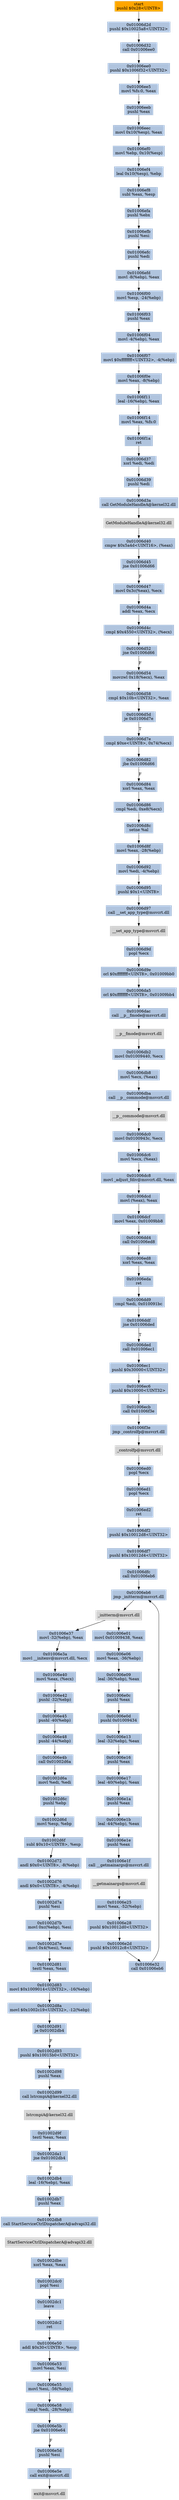 digraph G {
node[shape=rectangle,style=filled,fillcolor=lightsteelblue,color=lightsteelblue]
bgcolor="transparent"
a0x01006d2bpushl_0x28UINT8[label="start\npushl $0x28<UINT8>",color="lightgrey",fillcolor="orange"];
a0x01006d2dpushl_0x10025a8UINT32[label="0x01006d2d\npushl $0x10025a8<UINT32>"];
a0x01006d32call_0x01006ee0[label="0x01006d32\ncall 0x01006ee0"];
a0x01006ee0pushl_0x1006f32UINT32[label="0x01006ee0\npushl $0x1006f32<UINT32>"];
a0x01006ee5movl_fs_0_eax[label="0x01006ee5\nmovl %fs:0, %eax"];
a0x01006eebpushl_eax[label="0x01006eeb\npushl %eax"];
a0x01006eecmovl_0x10esp__eax[label="0x01006eec\nmovl 0x10(%esp), %eax"];
a0x01006ef0movl_ebp_0x10esp_[label="0x01006ef0\nmovl %ebp, 0x10(%esp)"];
a0x01006ef4leal_0x10esp__ebp[label="0x01006ef4\nleal 0x10(%esp), %ebp"];
a0x01006ef8subl_eax_esp[label="0x01006ef8\nsubl %eax, %esp"];
a0x01006efapushl_ebx[label="0x01006efa\npushl %ebx"];
a0x01006efbpushl_esi[label="0x01006efb\npushl %esi"];
a0x01006efcpushl_edi[label="0x01006efc\npushl %edi"];
a0x01006efdmovl__8ebp__eax[label="0x01006efd\nmovl -8(%ebp), %eax"];
a0x01006f00movl_esp__24ebp_[label="0x01006f00\nmovl %esp, -24(%ebp)"];
a0x01006f03pushl_eax[label="0x01006f03\npushl %eax"];
a0x01006f04movl__4ebp__eax[label="0x01006f04\nmovl -4(%ebp), %eax"];
a0x01006f07movl_0xffffffffUINT32__4ebp_[label="0x01006f07\nmovl $0xffffffff<UINT32>, -4(%ebp)"];
a0x01006f0emovl_eax__8ebp_[label="0x01006f0e\nmovl %eax, -8(%ebp)"];
a0x01006f11leal__16ebp__eax[label="0x01006f11\nleal -16(%ebp), %eax"];
a0x01006f14movl_eax_fs_0[label="0x01006f14\nmovl %eax, %fs:0"];
a0x01006f1aret[label="0x01006f1a\nret"];
a0x01006d37xorl_edi_edi[label="0x01006d37\nxorl %edi, %edi"];
a0x01006d39pushl_edi[label="0x01006d39\npushl %edi"];
a0x01006d3acall_GetModuleHandleA_kernel32_dll[label="0x01006d3a\ncall GetModuleHandleA@kernel32.dll"];
GetModuleHandleA_kernel32_dll[label="GetModuleHandleA@kernel32.dll",color="lightgrey",fillcolor="lightgrey"];
a0x01006d40cmpw_0x5a4dUINT16_eax_[label="0x01006d40\ncmpw $0x5a4d<UINT16>, (%eax)"];
a0x01006d45jne_0x01006d66[label="0x01006d45\njne 0x01006d66"];
a0x01006d47movl_0x3ceax__ecx[label="0x01006d47\nmovl 0x3c(%eax), %ecx"];
a0x01006d4aaddl_eax_ecx[label="0x01006d4a\naddl %eax, %ecx"];
a0x01006d4ccmpl_0x4550UINT32_ecx_[label="0x01006d4c\ncmpl $0x4550<UINT32>, (%ecx)"];
a0x01006d52jne_0x01006d66[label="0x01006d52\njne 0x01006d66"];
a0x01006d54movzwl_0x18ecx__eax[label="0x01006d54\nmovzwl 0x18(%ecx), %eax"];
a0x01006d58cmpl_0x10bUINT32_eax[label="0x01006d58\ncmpl $0x10b<UINT32>, %eax"];
a0x01006d5dje_0x01006d7e[label="0x01006d5d\nje 0x01006d7e"];
a0x01006d7ecmpl_0xeUINT8_0x74ecx_[label="0x01006d7e\ncmpl $0xe<UINT8>, 0x74(%ecx)"];
a0x01006d82jbe_0x01006d66[label="0x01006d82\njbe 0x01006d66"];
a0x01006d84xorl_eax_eax[label="0x01006d84\nxorl %eax, %eax"];
a0x01006d86cmpl_edi_0xe8ecx_[label="0x01006d86\ncmpl %edi, 0xe8(%ecx)"];
a0x01006d8csetne_al[label="0x01006d8c\nsetne %al"];
a0x01006d8fmovl_eax__28ebp_[label="0x01006d8f\nmovl %eax, -28(%ebp)"];
a0x01006d92movl_edi__4ebp_[label="0x01006d92\nmovl %edi, -4(%ebp)"];
a0x01006d95pushl_0x1UINT8[label="0x01006d95\npushl $0x1<UINT8>"];
a0x01006d97call___set_app_type_msvcrt_dll[label="0x01006d97\ncall __set_app_type@msvcrt.dll"];
a__set_app_type_msvcrt_dll[label="__set_app_type@msvcrt.dll",color="lightgrey",fillcolor="lightgrey"];
a0x01006d9dpopl_ecx[label="0x01006d9d\npopl %ecx"];
a0x01006d9eorl_0xffffffffUINT8_0x01009bb0[label="0x01006d9e\norl $0xffffffff<UINT8>, 0x01009bb0"];
a0x01006da5orl_0xffffffffUINT8_0x01009bb4[label="0x01006da5\norl $0xffffffff<UINT8>, 0x01009bb4"];
a0x01006daccall___p__fmode_msvcrt_dll[label="0x01006dac\ncall __p__fmode@msvcrt.dll"];
a__p__fmode_msvcrt_dll[label="__p__fmode@msvcrt.dll",color="lightgrey",fillcolor="lightgrey"];
a0x01006db2movl_0x01009440_ecx[label="0x01006db2\nmovl 0x01009440, %ecx"];
a0x01006db8movl_ecx_eax_[label="0x01006db8\nmovl %ecx, (%eax)"];
a0x01006dbacall___p__commode_msvcrt_dll[label="0x01006dba\ncall __p__commode@msvcrt.dll"];
a__p__commode_msvcrt_dll[label="__p__commode@msvcrt.dll",color="lightgrey",fillcolor="lightgrey"];
a0x01006dc0movl_0x0100943c_ecx[label="0x01006dc0\nmovl 0x0100943c, %ecx"];
a0x01006dc6movl_ecx_eax_[label="0x01006dc6\nmovl %ecx, (%eax)"];
a0x01006dc8movl__adjust_fdiv_msvcrt_dll_eax[label="0x01006dc8\nmovl _adjust_fdiv@msvcrt.dll, %eax"];
a0x01006dcdmovl_eax__eax[label="0x01006dcd\nmovl (%eax), %eax"];
a0x01006dcfmovl_eax_0x01009bb8[label="0x01006dcf\nmovl %eax, 0x01009bb8"];
a0x01006dd4call_0x01006ed8[label="0x01006dd4\ncall 0x01006ed8"];
a0x01006ed8xorl_eax_eax[label="0x01006ed8\nxorl %eax, %eax"];
a0x01006edaret[label="0x01006eda\nret"];
a0x01006dd9cmpl_edi_0x010091bc[label="0x01006dd9\ncmpl %edi, 0x010091bc"];
a0x01006ddfjne_0x01006ded[label="0x01006ddf\njne 0x01006ded"];
a0x01006dedcall_0x01006ec1[label="0x01006ded\ncall 0x01006ec1"];
a0x01006ec1pushl_0x30000UINT32[label="0x01006ec1\npushl $0x30000<UINT32>"];
a0x01006ec6pushl_0x10000UINT32[label="0x01006ec6\npushl $0x10000<UINT32>"];
a0x01006ecbcall_0x01006f3e[label="0x01006ecb\ncall 0x01006f3e"];
a0x01006f3ejmp__controlfp_msvcrt_dll[label="0x01006f3e\njmp _controlfp@msvcrt.dll"];
a_controlfp_msvcrt_dll[label="_controlfp@msvcrt.dll",color="lightgrey",fillcolor="lightgrey"];
a0x01006ed0popl_ecx[label="0x01006ed0\npopl %ecx"];
a0x01006ed1popl_ecx[label="0x01006ed1\npopl %ecx"];
a0x01006ed2ret[label="0x01006ed2\nret"];
a0x01006df2pushl_0x10012d8UINT32[label="0x01006df2\npushl $0x10012d8<UINT32>"];
a0x01006df7pushl_0x10012d4UINT32[label="0x01006df7\npushl $0x10012d4<UINT32>"];
a0x01006dfccall_0x01006eb6[label="0x01006dfc\ncall 0x01006eb6"];
a0x01006eb6jmp__initterm_msvcrt_dll[label="0x01006eb6\njmp _initterm@msvcrt.dll"];
a_initterm_msvcrt_dll[label="_initterm@msvcrt.dll",color="lightgrey",fillcolor="lightgrey"];
a0x01006e01movl_0x01009438_eax[label="0x01006e01\nmovl 0x01009438, %eax"];
a0x01006e06movl_eax__36ebp_[label="0x01006e06\nmovl %eax, -36(%ebp)"];
a0x01006e09leal__36ebp__eax[label="0x01006e09\nleal -36(%ebp), %eax"];
a0x01006e0cpushl_eax[label="0x01006e0c\npushl %eax"];
a0x01006e0dpushl_0x01009434[label="0x01006e0d\npushl 0x01009434"];
a0x01006e13leal__32ebp__eax[label="0x01006e13\nleal -32(%ebp), %eax"];
a0x01006e16pushl_eax[label="0x01006e16\npushl %eax"];
a0x01006e17leal__40ebp__eax[label="0x01006e17\nleal -40(%ebp), %eax"];
a0x01006e1apushl_eax[label="0x01006e1a\npushl %eax"];
a0x01006e1bleal__44ebp__eax[label="0x01006e1b\nleal -44(%ebp), %eax"];
a0x01006e1epushl_eax[label="0x01006e1e\npushl %eax"];
a0x01006e1fcall___getmainargs_msvcrt_dll[label="0x01006e1f\ncall __getmainargs@msvcrt.dll"];
a__getmainargs_msvcrt_dll[label="__getmainargs@msvcrt.dll",color="lightgrey",fillcolor="lightgrey"];
a0x01006e25movl_eax__52ebp_[label="0x01006e25\nmovl %eax, -52(%ebp)"];
a0x01006e28pushl_0x10012d0UINT32[label="0x01006e28\npushl $0x10012d0<UINT32>"];
a0x01006e2dpushl_0x10012c8UINT32[label="0x01006e2d\npushl $0x10012c8<UINT32>"];
a0x01006e32call_0x01006eb6[label="0x01006e32\ncall 0x01006eb6"];
a0x01006e37movl__32ebp__eax[label="0x01006e37\nmovl -32(%ebp), %eax"];
a0x01006e3amovl___initenv_msvcrt_dll_ecx[label="0x01006e3a\nmovl __initenv@msvcrt.dll, %ecx"];
a0x01006e40movl_eax_ecx_[label="0x01006e40\nmovl %eax, (%ecx)"];
a0x01006e42pushl__32ebp_[label="0x01006e42\npushl -32(%ebp)"];
a0x01006e45pushl__40ebp_[label="0x01006e45\npushl -40(%ebp)"];
a0x01006e48pushl__44ebp_[label="0x01006e48\npushl -44(%ebp)"];
a0x01006e4bcall_0x01002d6a[label="0x01006e4b\ncall 0x01002d6a"];
a0x01002d6amovl_edi_edi[label="0x01002d6a\nmovl %edi, %edi"];
a0x01002d6cpushl_ebp[label="0x01002d6c\npushl %ebp"];
a0x01002d6dmovl_esp_ebp[label="0x01002d6d\nmovl %esp, %ebp"];
a0x01002d6fsubl_0x10UINT8_esp[label="0x01002d6f\nsubl $0x10<UINT8>, %esp"];
a0x01002d72andl_0x0UINT8__8ebp_[label="0x01002d72\nandl $0x0<UINT8>, -8(%ebp)"];
a0x01002d76andl_0x0UINT8__4ebp_[label="0x01002d76\nandl $0x0<UINT8>, -4(%ebp)"];
a0x01002d7apushl_esi[label="0x01002d7a\npushl %esi"];
a0x01002d7bmovl_0xcebp__esi[label="0x01002d7b\nmovl 0xc(%ebp), %esi"];
a0x01002d7emovl_0x4esi__eax[label="0x01002d7e\nmovl 0x4(%esi), %eax"];
a0x01002d81testl_eax_eax[label="0x01002d81\ntestl %eax, %eax"];
a0x01002d83movl_0x1009014UINT32__16ebp_[label="0x01002d83\nmovl $0x1009014<UINT32>, -16(%ebp)"];
a0x01002d8amovl_0x1002c19UINT32__12ebp_[label="0x01002d8a\nmovl $0x1002c19<UINT32>, -12(%ebp)"];
a0x01002d91je_0x01002db4[label="0x01002d91\nje 0x01002db4"];
a0x01002d93pushl_0x10015b0UINT32[label="0x01002d93\npushl $0x10015b0<UINT32>"];
a0x01002d98pushl_eax[label="0x01002d98\npushl %eax"];
a0x01002d99call_lstrcmpiA_kernel32_dll[label="0x01002d99\ncall lstrcmpiA@kernel32.dll"];
lstrcmpiA_kernel32_dll[label="lstrcmpiA@kernel32.dll",color="lightgrey",fillcolor="lightgrey"];
a0x01002d9ftestl_eax_eax[label="0x01002d9f\ntestl %eax, %eax"];
a0x01002da1jne_0x01002db4[label="0x01002da1\njne 0x01002db4"];
a0x01002db4leal__16ebp__eax[label="0x01002db4\nleal -16(%ebp), %eax"];
a0x01002db7pushl_eax[label="0x01002db7\npushl %eax"];
a0x01002db8call_StartServiceCtrlDispatcherA_advapi32_dll[label="0x01002db8\ncall StartServiceCtrlDispatcherA@advapi32.dll"];
StartServiceCtrlDispatcherA_advapi32_dll[label="StartServiceCtrlDispatcherA@advapi32.dll",color="lightgrey",fillcolor="lightgrey"];
a0x01002dbexorl_eax_eax[label="0x01002dbe\nxorl %eax, %eax"];
a0x01002dc0popl_esi[label="0x01002dc0\npopl %esi"];
a0x01002dc1leave_[label="0x01002dc1\nleave "];
a0x01002dc2ret[label="0x01002dc2\nret"];
a0x01006e50addl_0x30UINT8_esp[label="0x01006e50\naddl $0x30<UINT8>, %esp"];
a0x01006e53movl_eax_esi[label="0x01006e53\nmovl %eax, %esi"];
a0x01006e55movl_esi__56ebp_[label="0x01006e55\nmovl %esi, -56(%ebp)"];
a0x01006e58cmpl_edi__28ebp_[label="0x01006e58\ncmpl %edi, -28(%ebp)"];
a0x01006e5bjne_0x01006e64[label="0x01006e5b\njne 0x01006e64"];
a0x01006e5dpushl_esi[label="0x01006e5d\npushl %esi"];
a0x01006e5ecall_exit_msvcrt_dll[label="0x01006e5e\ncall exit@msvcrt.dll"];
exit_msvcrt_dll[label="exit@msvcrt.dll",color="lightgrey",fillcolor="lightgrey"];
a0x01006d2bpushl_0x28UINT8 -> a0x01006d2dpushl_0x10025a8UINT32 [color="#000000"];
a0x01006d2dpushl_0x10025a8UINT32 -> a0x01006d32call_0x01006ee0 [color="#000000"];
a0x01006d32call_0x01006ee0 -> a0x01006ee0pushl_0x1006f32UINT32 [color="#000000"];
a0x01006ee0pushl_0x1006f32UINT32 -> a0x01006ee5movl_fs_0_eax [color="#000000"];
a0x01006ee5movl_fs_0_eax -> a0x01006eebpushl_eax [color="#000000"];
a0x01006eebpushl_eax -> a0x01006eecmovl_0x10esp__eax [color="#000000"];
a0x01006eecmovl_0x10esp__eax -> a0x01006ef0movl_ebp_0x10esp_ [color="#000000"];
a0x01006ef0movl_ebp_0x10esp_ -> a0x01006ef4leal_0x10esp__ebp [color="#000000"];
a0x01006ef4leal_0x10esp__ebp -> a0x01006ef8subl_eax_esp [color="#000000"];
a0x01006ef8subl_eax_esp -> a0x01006efapushl_ebx [color="#000000"];
a0x01006efapushl_ebx -> a0x01006efbpushl_esi [color="#000000"];
a0x01006efbpushl_esi -> a0x01006efcpushl_edi [color="#000000"];
a0x01006efcpushl_edi -> a0x01006efdmovl__8ebp__eax [color="#000000"];
a0x01006efdmovl__8ebp__eax -> a0x01006f00movl_esp__24ebp_ [color="#000000"];
a0x01006f00movl_esp__24ebp_ -> a0x01006f03pushl_eax [color="#000000"];
a0x01006f03pushl_eax -> a0x01006f04movl__4ebp__eax [color="#000000"];
a0x01006f04movl__4ebp__eax -> a0x01006f07movl_0xffffffffUINT32__4ebp_ [color="#000000"];
a0x01006f07movl_0xffffffffUINT32__4ebp_ -> a0x01006f0emovl_eax__8ebp_ [color="#000000"];
a0x01006f0emovl_eax__8ebp_ -> a0x01006f11leal__16ebp__eax [color="#000000"];
a0x01006f11leal__16ebp__eax -> a0x01006f14movl_eax_fs_0 [color="#000000"];
a0x01006f14movl_eax_fs_0 -> a0x01006f1aret [color="#000000"];
a0x01006f1aret -> a0x01006d37xorl_edi_edi [color="#000000"];
a0x01006d37xorl_edi_edi -> a0x01006d39pushl_edi [color="#000000"];
a0x01006d39pushl_edi -> a0x01006d3acall_GetModuleHandleA_kernel32_dll [color="#000000"];
a0x01006d3acall_GetModuleHandleA_kernel32_dll -> GetModuleHandleA_kernel32_dll [color="#000000"];
GetModuleHandleA_kernel32_dll -> a0x01006d40cmpw_0x5a4dUINT16_eax_ [color="#000000"];
a0x01006d40cmpw_0x5a4dUINT16_eax_ -> a0x01006d45jne_0x01006d66 [color="#000000"];
a0x01006d45jne_0x01006d66 -> a0x01006d47movl_0x3ceax__ecx [color="#000000",label="F"];
a0x01006d47movl_0x3ceax__ecx -> a0x01006d4aaddl_eax_ecx [color="#000000"];
a0x01006d4aaddl_eax_ecx -> a0x01006d4ccmpl_0x4550UINT32_ecx_ [color="#000000"];
a0x01006d4ccmpl_0x4550UINT32_ecx_ -> a0x01006d52jne_0x01006d66 [color="#000000"];
a0x01006d52jne_0x01006d66 -> a0x01006d54movzwl_0x18ecx__eax [color="#000000",label="F"];
a0x01006d54movzwl_0x18ecx__eax -> a0x01006d58cmpl_0x10bUINT32_eax [color="#000000"];
a0x01006d58cmpl_0x10bUINT32_eax -> a0x01006d5dje_0x01006d7e [color="#000000"];
a0x01006d5dje_0x01006d7e -> a0x01006d7ecmpl_0xeUINT8_0x74ecx_ [color="#000000",label="T"];
a0x01006d7ecmpl_0xeUINT8_0x74ecx_ -> a0x01006d82jbe_0x01006d66 [color="#000000"];
a0x01006d82jbe_0x01006d66 -> a0x01006d84xorl_eax_eax [color="#000000",label="F"];
a0x01006d84xorl_eax_eax -> a0x01006d86cmpl_edi_0xe8ecx_ [color="#000000"];
a0x01006d86cmpl_edi_0xe8ecx_ -> a0x01006d8csetne_al [color="#000000"];
a0x01006d8csetne_al -> a0x01006d8fmovl_eax__28ebp_ [color="#000000"];
a0x01006d8fmovl_eax__28ebp_ -> a0x01006d92movl_edi__4ebp_ [color="#000000"];
a0x01006d92movl_edi__4ebp_ -> a0x01006d95pushl_0x1UINT8 [color="#000000"];
a0x01006d95pushl_0x1UINT8 -> a0x01006d97call___set_app_type_msvcrt_dll [color="#000000"];
a0x01006d97call___set_app_type_msvcrt_dll -> a__set_app_type_msvcrt_dll [color="#000000"];
a__set_app_type_msvcrt_dll -> a0x01006d9dpopl_ecx [color="#000000"];
a0x01006d9dpopl_ecx -> a0x01006d9eorl_0xffffffffUINT8_0x01009bb0 [color="#000000"];
a0x01006d9eorl_0xffffffffUINT8_0x01009bb0 -> a0x01006da5orl_0xffffffffUINT8_0x01009bb4 [color="#000000"];
a0x01006da5orl_0xffffffffUINT8_0x01009bb4 -> a0x01006daccall___p__fmode_msvcrt_dll [color="#000000"];
a0x01006daccall___p__fmode_msvcrt_dll -> a__p__fmode_msvcrt_dll [color="#000000"];
a__p__fmode_msvcrt_dll -> a0x01006db2movl_0x01009440_ecx [color="#000000"];
a0x01006db2movl_0x01009440_ecx -> a0x01006db8movl_ecx_eax_ [color="#000000"];
a0x01006db8movl_ecx_eax_ -> a0x01006dbacall___p__commode_msvcrt_dll [color="#000000"];
a0x01006dbacall___p__commode_msvcrt_dll -> a__p__commode_msvcrt_dll [color="#000000"];
a__p__commode_msvcrt_dll -> a0x01006dc0movl_0x0100943c_ecx [color="#000000"];
a0x01006dc0movl_0x0100943c_ecx -> a0x01006dc6movl_ecx_eax_ [color="#000000"];
a0x01006dc6movl_ecx_eax_ -> a0x01006dc8movl__adjust_fdiv_msvcrt_dll_eax [color="#000000"];
a0x01006dc8movl__adjust_fdiv_msvcrt_dll_eax -> a0x01006dcdmovl_eax__eax [color="#000000"];
a0x01006dcdmovl_eax__eax -> a0x01006dcfmovl_eax_0x01009bb8 [color="#000000"];
a0x01006dcfmovl_eax_0x01009bb8 -> a0x01006dd4call_0x01006ed8 [color="#000000"];
a0x01006dd4call_0x01006ed8 -> a0x01006ed8xorl_eax_eax [color="#000000"];
a0x01006ed8xorl_eax_eax -> a0x01006edaret [color="#000000"];
a0x01006edaret -> a0x01006dd9cmpl_edi_0x010091bc [color="#000000"];
a0x01006dd9cmpl_edi_0x010091bc -> a0x01006ddfjne_0x01006ded [color="#000000"];
a0x01006ddfjne_0x01006ded -> a0x01006dedcall_0x01006ec1 [color="#000000",label="T"];
a0x01006dedcall_0x01006ec1 -> a0x01006ec1pushl_0x30000UINT32 [color="#000000"];
a0x01006ec1pushl_0x30000UINT32 -> a0x01006ec6pushl_0x10000UINT32 [color="#000000"];
a0x01006ec6pushl_0x10000UINT32 -> a0x01006ecbcall_0x01006f3e [color="#000000"];
a0x01006ecbcall_0x01006f3e -> a0x01006f3ejmp__controlfp_msvcrt_dll [color="#000000"];
a0x01006f3ejmp__controlfp_msvcrt_dll -> a_controlfp_msvcrt_dll [color="#000000"];
a_controlfp_msvcrt_dll -> a0x01006ed0popl_ecx [color="#000000"];
a0x01006ed0popl_ecx -> a0x01006ed1popl_ecx [color="#000000"];
a0x01006ed1popl_ecx -> a0x01006ed2ret [color="#000000"];
a0x01006ed2ret -> a0x01006df2pushl_0x10012d8UINT32 [color="#000000"];
a0x01006df2pushl_0x10012d8UINT32 -> a0x01006df7pushl_0x10012d4UINT32 [color="#000000"];
a0x01006df7pushl_0x10012d4UINT32 -> a0x01006dfccall_0x01006eb6 [color="#000000"];
a0x01006dfccall_0x01006eb6 -> a0x01006eb6jmp__initterm_msvcrt_dll [color="#000000"];
a0x01006eb6jmp__initterm_msvcrt_dll -> a_initterm_msvcrt_dll [color="#000000"];
a_initterm_msvcrt_dll -> a0x01006e01movl_0x01009438_eax [color="#000000"];
a0x01006e01movl_0x01009438_eax -> a0x01006e06movl_eax__36ebp_ [color="#000000"];
a0x01006e06movl_eax__36ebp_ -> a0x01006e09leal__36ebp__eax [color="#000000"];
a0x01006e09leal__36ebp__eax -> a0x01006e0cpushl_eax [color="#000000"];
a0x01006e0cpushl_eax -> a0x01006e0dpushl_0x01009434 [color="#000000"];
a0x01006e0dpushl_0x01009434 -> a0x01006e13leal__32ebp__eax [color="#000000"];
a0x01006e13leal__32ebp__eax -> a0x01006e16pushl_eax [color="#000000"];
a0x01006e16pushl_eax -> a0x01006e17leal__40ebp__eax [color="#000000"];
a0x01006e17leal__40ebp__eax -> a0x01006e1apushl_eax [color="#000000"];
a0x01006e1apushl_eax -> a0x01006e1bleal__44ebp__eax [color="#000000"];
a0x01006e1bleal__44ebp__eax -> a0x01006e1epushl_eax [color="#000000"];
a0x01006e1epushl_eax -> a0x01006e1fcall___getmainargs_msvcrt_dll [color="#000000"];
a0x01006e1fcall___getmainargs_msvcrt_dll -> a__getmainargs_msvcrt_dll [color="#000000"];
a__getmainargs_msvcrt_dll -> a0x01006e25movl_eax__52ebp_ [color="#000000"];
a0x01006e25movl_eax__52ebp_ -> a0x01006e28pushl_0x10012d0UINT32 [color="#000000"];
a0x01006e28pushl_0x10012d0UINT32 -> a0x01006e2dpushl_0x10012c8UINT32 [color="#000000"];
a0x01006e2dpushl_0x10012c8UINT32 -> a0x01006e32call_0x01006eb6 [color="#000000"];
a0x01006e32call_0x01006eb6 -> a0x01006eb6jmp__initterm_msvcrt_dll [color="#000000"];
a_initterm_msvcrt_dll -> a0x01006e37movl__32ebp__eax [color="#000000"];
a0x01006e37movl__32ebp__eax -> a0x01006e3amovl___initenv_msvcrt_dll_ecx [color="#000000"];
a0x01006e3amovl___initenv_msvcrt_dll_ecx -> a0x01006e40movl_eax_ecx_ [color="#000000"];
a0x01006e40movl_eax_ecx_ -> a0x01006e42pushl__32ebp_ [color="#000000"];
a0x01006e42pushl__32ebp_ -> a0x01006e45pushl__40ebp_ [color="#000000"];
a0x01006e45pushl__40ebp_ -> a0x01006e48pushl__44ebp_ [color="#000000"];
a0x01006e48pushl__44ebp_ -> a0x01006e4bcall_0x01002d6a [color="#000000"];
a0x01006e4bcall_0x01002d6a -> a0x01002d6amovl_edi_edi [color="#000000"];
a0x01002d6amovl_edi_edi -> a0x01002d6cpushl_ebp [color="#000000"];
a0x01002d6cpushl_ebp -> a0x01002d6dmovl_esp_ebp [color="#000000"];
a0x01002d6dmovl_esp_ebp -> a0x01002d6fsubl_0x10UINT8_esp [color="#000000"];
a0x01002d6fsubl_0x10UINT8_esp -> a0x01002d72andl_0x0UINT8__8ebp_ [color="#000000"];
a0x01002d72andl_0x0UINT8__8ebp_ -> a0x01002d76andl_0x0UINT8__4ebp_ [color="#000000"];
a0x01002d76andl_0x0UINT8__4ebp_ -> a0x01002d7apushl_esi [color="#000000"];
a0x01002d7apushl_esi -> a0x01002d7bmovl_0xcebp__esi [color="#000000"];
a0x01002d7bmovl_0xcebp__esi -> a0x01002d7emovl_0x4esi__eax [color="#000000"];
a0x01002d7emovl_0x4esi__eax -> a0x01002d81testl_eax_eax [color="#000000"];
a0x01002d81testl_eax_eax -> a0x01002d83movl_0x1009014UINT32__16ebp_ [color="#000000"];
a0x01002d83movl_0x1009014UINT32__16ebp_ -> a0x01002d8amovl_0x1002c19UINT32__12ebp_ [color="#000000"];
a0x01002d8amovl_0x1002c19UINT32__12ebp_ -> a0x01002d91je_0x01002db4 [color="#000000"];
a0x01002d91je_0x01002db4 -> a0x01002d93pushl_0x10015b0UINT32 [color="#000000",label="F"];
a0x01002d93pushl_0x10015b0UINT32 -> a0x01002d98pushl_eax [color="#000000"];
a0x01002d98pushl_eax -> a0x01002d99call_lstrcmpiA_kernel32_dll [color="#000000"];
a0x01002d99call_lstrcmpiA_kernel32_dll -> lstrcmpiA_kernel32_dll [color="#000000"];
lstrcmpiA_kernel32_dll -> a0x01002d9ftestl_eax_eax [color="#000000"];
a0x01002d9ftestl_eax_eax -> a0x01002da1jne_0x01002db4 [color="#000000"];
a0x01002da1jne_0x01002db4 -> a0x01002db4leal__16ebp__eax [color="#000000",label="T"];
a0x01002db4leal__16ebp__eax -> a0x01002db7pushl_eax [color="#000000"];
a0x01002db7pushl_eax -> a0x01002db8call_StartServiceCtrlDispatcherA_advapi32_dll [color="#000000"];
a0x01002db8call_StartServiceCtrlDispatcherA_advapi32_dll -> StartServiceCtrlDispatcherA_advapi32_dll [color="#000000"];
StartServiceCtrlDispatcherA_advapi32_dll -> a0x01002dbexorl_eax_eax [color="#000000"];
a0x01002dbexorl_eax_eax -> a0x01002dc0popl_esi [color="#000000"];
a0x01002dc0popl_esi -> a0x01002dc1leave_ [color="#000000"];
a0x01002dc1leave_ -> a0x01002dc2ret [color="#000000"];
a0x01002dc2ret -> a0x01006e50addl_0x30UINT8_esp [color="#000000"];
a0x01006e50addl_0x30UINT8_esp -> a0x01006e53movl_eax_esi [color="#000000"];
a0x01006e53movl_eax_esi -> a0x01006e55movl_esi__56ebp_ [color="#000000"];
a0x01006e55movl_esi__56ebp_ -> a0x01006e58cmpl_edi__28ebp_ [color="#000000"];
a0x01006e58cmpl_edi__28ebp_ -> a0x01006e5bjne_0x01006e64 [color="#000000"];
a0x01006e5bjne_0x01006e64 -> a0x01006e5dpushl_esi [color="#000000",label="F"];
a0x01006e5dpushl_esi -> a0x01006e5ecall_exit_msvcrt_dll [color="#000000"];
a0x01006e5ecall_exit_msvcrt_dll -> exit_msvcrt_dll [color="#000000"];
}
